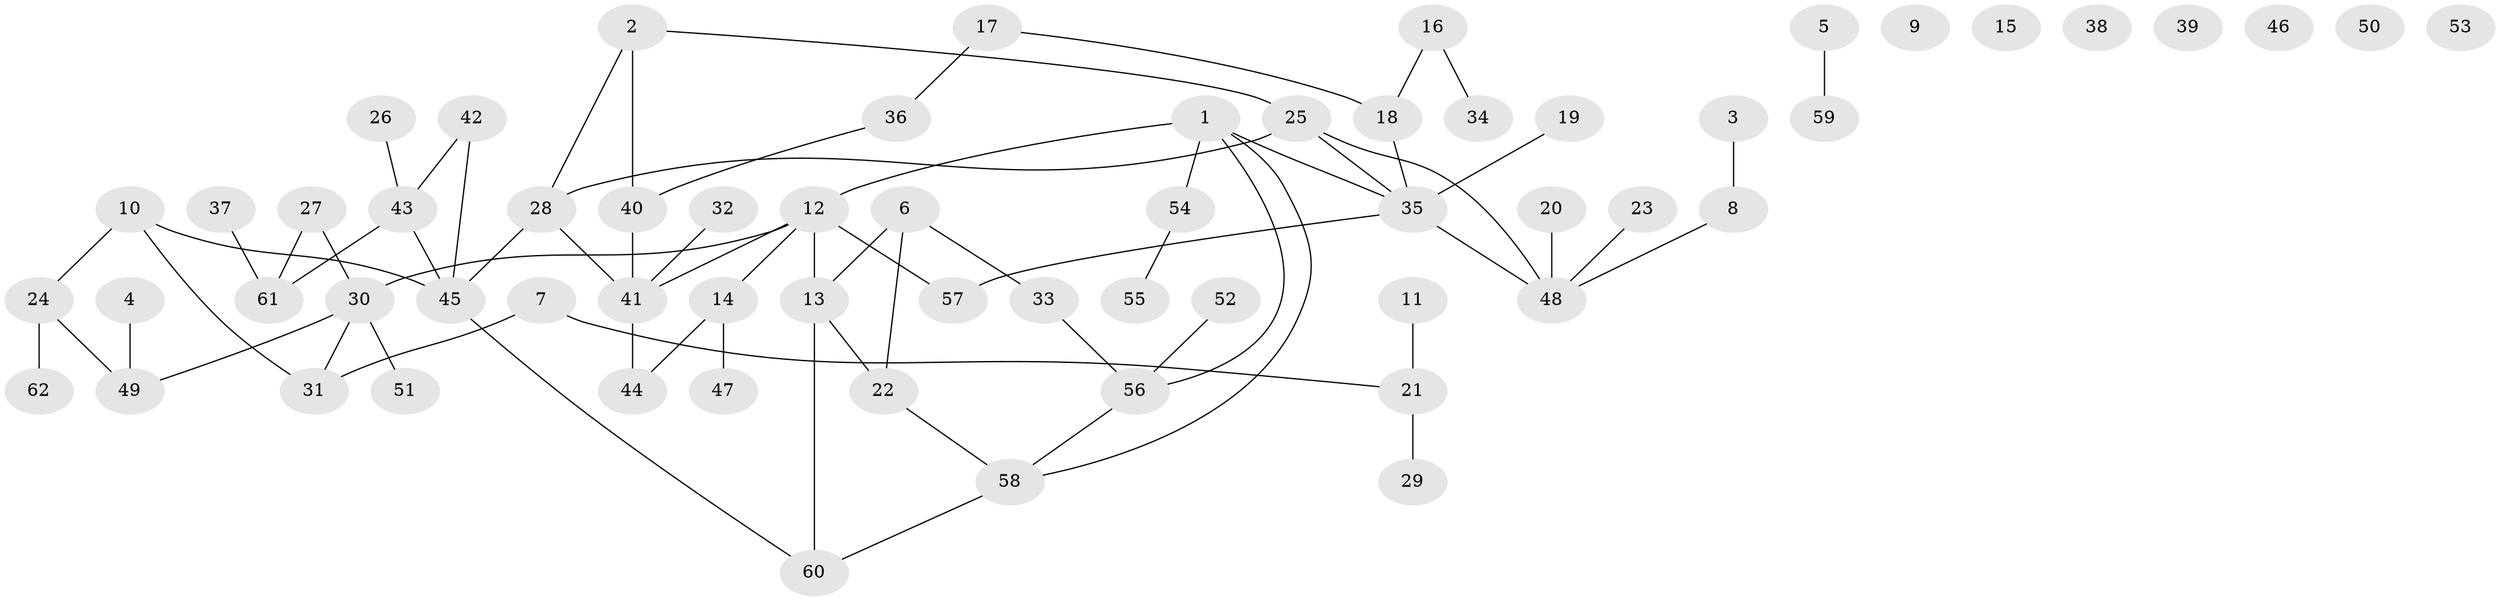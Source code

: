 // coarse degree distribution, {6: 0.0975609756097561, 3: 0.14634146341463414, 1: 0.24390243902439024, 2: 0.24390243902439024, 0: 0.1951219512195122, 4: 0.04878048780487805, 8: 0.024390243902439025}
// Generated by graph-tools (version 1.1) at 2025/41/03/06/25 10:41:24]
// undirected, 62 vertices, 70 edges
graph export_dot {
graph [start="1"]
  node [color=gray90,style=filled];
  1;
  2;
  3;
  4;
  5;
  6;
  7;
  8;
  9;
  10;
  11;
  12;
  13;
  14;
  15;
  16;
  17;
  18;
  19;
  20;
  21;
  22;
  23;
  24;
  25;
  26;
  27;
  28;
  29;
  30;
  31;
  32;
  33;
  34;
  35;
  36;
  37;
  38;
  39;
  40;
  41;
  42;
  43;
  44;
  45;
  46;
  47;
  48;
  49;
  50;
  51;
  52;
  53;
  54;
  55;
  56;
  57;
  58;
  59;
  60;
  61;
  62;
  1 -- 12;
  1 -- 35;
  1 -- 54;
  1 -- 56;
  1 -- 58;
  2 -- 25;
  2 -- 28;
  2 -- 40;
  3 -- 8;
  4 -- 49;
  5 -- 59;
  6 -- 13;
  6 -- 22;
  6 -- 33;
  7 -- 21;
  7 -- 31;
  8 -- 48;
  10 -- 24;
  10 -- 31;
  10 -- 45;
  11 -- 21;
  12 -- 13;
  12 -- 14;
  12 -- 30;
  12 -- 41;
  12 -- 57;
  13 -- 22;
  13 -- 60;
  14 -- 44;
  14 -- 47;
  16 -- 18;
  16 -- 34;
  17 -- 18;
  17 -- 36;
  18 -- 35;
  19 -- 35;
  20 -- 48;
  21 -- 29;
  22 -- 58;
  23 -- 48;
  24 -- 49;
  24 -- 62;
  25 -- 28;
  25 -- 35;
  25 -- 48;
  26 -- 43;
  27 -- 30;
  27 -- 61;
  28 -- 41;
  28 -- 45;
  30 -- 31;
  30 -- 49;
  30 -- 51;
  32 -- 41;
  33 -- 56;
  35 -- 48;
  35 -- 57;
  36 -- 40;
  37 -- 61;
  40 -- 41;
  41 -- 44;
  42 -- 43;
  42 -- 45;
  43 -- 45;
  43 -- 61;
  45 -- 60;
  52 -- 56;
  54 -- 55;
  56 -- 58;
  58 -- 60;
}
